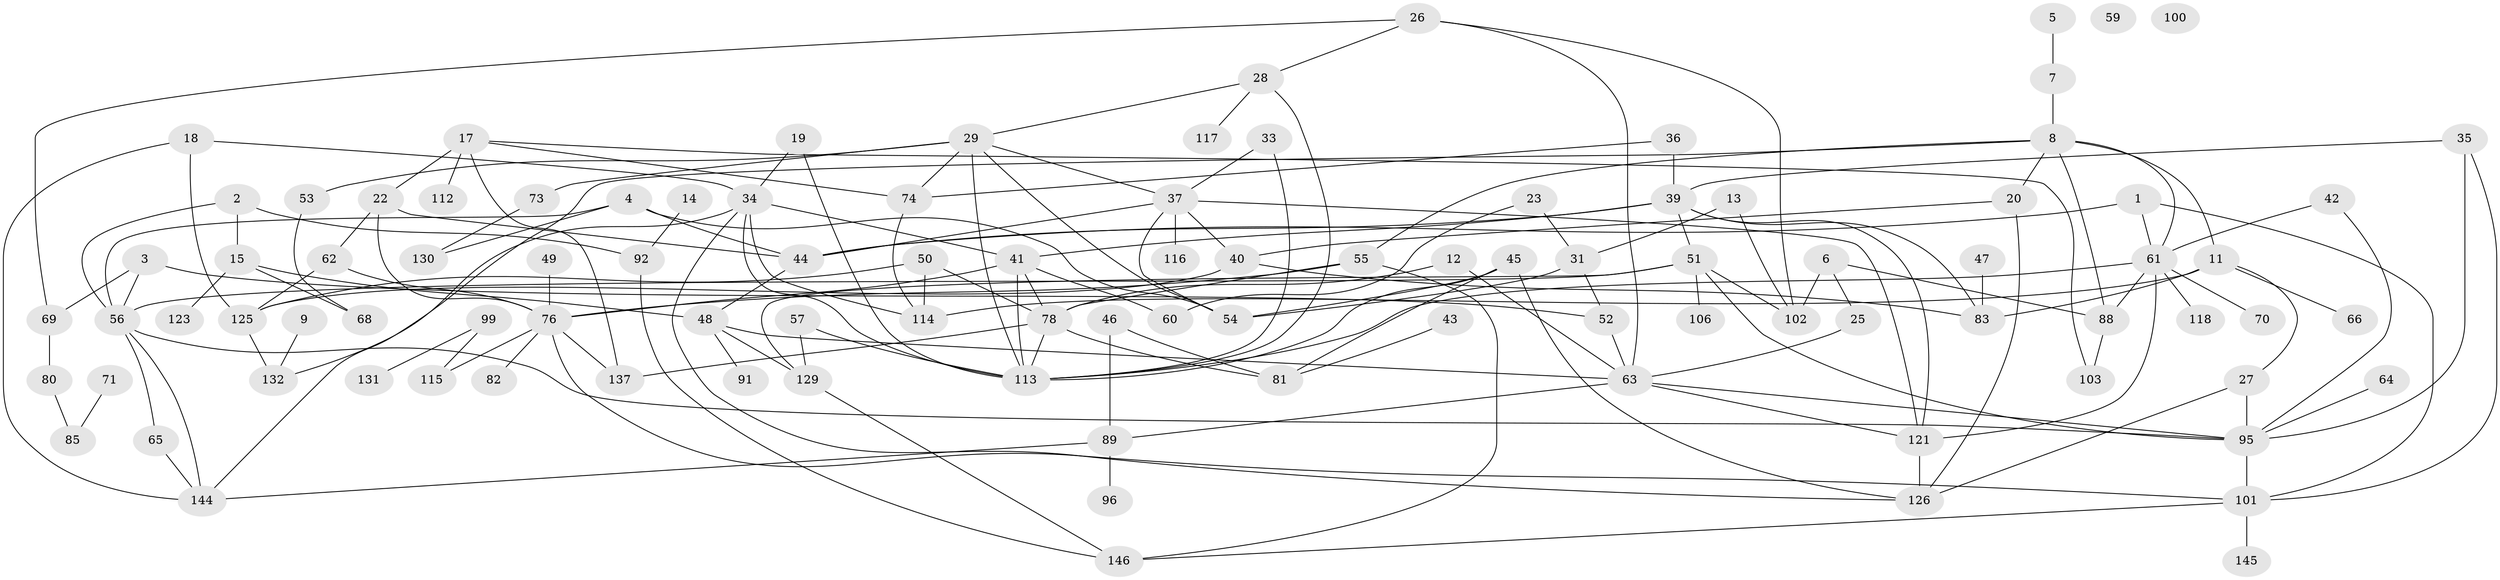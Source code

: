 // Generated by graph-tools (version 1.1) at 2025/23/03/03/25 07:23:25]
// undirected, 102 vertices, 169 edges
graph export_dot {
graph [start="1"]
  node [color=gray90,style=filled];
  1;
  2 [super="+10"];
  3 [super="+16"];
  4 [super="+143"];
  5;
  6;
  7;
  8 [super="+77"];
  9;
  11 [super="+24"];
  12;
  13 [super="+110"];
  14;
  15 [super="+21"];
  17 [super="+139"];
  18;
  19 [super="+127"];
  20 [super="+104"];
  22 [super="+58"];
  23;
  25;
  26 [super="+87"];
  27 [super="+108"];
  28;
  29 [super="+30"];
  31 [super="+32"];
  33;
  34 [super="+111"];
  35;
  36;
  37 [super="+38"];
  39 [super="+72"];
  40 [super="+105"];
  41 [super="+90"];
  42;
  43;
  44 [super="+84"];
  45;
  46;
  47;
  48;
  49;
  50 [super="+75"];
  51 [super="+94"];
  52 [super="+109"];
  53;
  54 [super="+141"];
  55 [super="+86"];
  56 [super="+122"];
  57;
  59;
  60 [super="+67"];
  61 [super="+79"];
  62 [super="+140"];
  63 [super="+119"];
  64;
  65;
  66;
  68 [super="+134"];
  69;
  70;
  71 [super="+98"];
  73 [super="+138"];
  74;
  76 [super="+93"];
  78 [super="+97"];
  80;
  81 [super="+136"];
  82;
  83;
  85;
  88;
  89 [super="+107"];
  91;
  92 [super="+124"];
  95 [super="+120"];
  96;
  99 [super="+142"];
  100;
  101 [super="+128"];
  102;
  103;
  106;
  112;
  113 [super="+135"];
  114;
  115;
  116;
  117;
  118;
  121 [super="+133"];
  123;
  125;
  126;
  129;
  130;
  131;
  132;
  137;
  144 [super="+147"];
  145;
  146;
  1 -- 44;
  1 -- 61;
  1 -- 101;
  2 -- 92 [weight=2];
  2 -- 15 [weight=2];
  2 -- 56;
  3 -- 52;
  3 -- 56;
  3 -- 69;
  4 -- 54;
  4 -- 130;
  4 -- 44;
  4 -- 56;
  5 -- 7;
  6 -- 25;
  6 -- 88;
  6 -- 102;
  7 -- 8;
  8 -- 61;
  8 -- 88;
  8 -- 144;
  8 -- 11;
  8 -- 55;
  8 -- 20;
  9 -- 132;
  11 -- 27;
  11 -- 66;
  11 -- 83;
  11 -- 114;
  12 -- 63;
  12 -- 78;
  13 -- 31;
  13 -- 102;
  14 -- 92;
  15 -- 123;
  15 -- 48;
  15 -- 68;
  17 -- 103;
  17 -- 112;
  17 -- 22 [weight=2];
  17 -- 137;
  17 -- 74;
  18 -- 34;
  18 -- 125;
  18 -- 144;
  19 -- 113;
  19 -- 34;
  20 -- 40;
  20 -- 126;
  22 -- 76;
  22 -- 44;
  22 -- 62;
  23 -- 31;
  23 -- 60;
  25 -- 63;
  26 -- 28;
  26 -- 102;
  26 -- 69;
  26 -- 63;
  27 -- 126;
  27 -- 95;
  28 -- 29;
  28 -- 113;
  28 -- 117;
  29 -- 74;
  29 -- 113;
  29 -- 53;
  29 -- 73;
  29 -- 37;
  29 -- 54;
  31 -- 54;
  31 -- 52;
  33 -- 37;
  33 -- 113;
  34 -- 126;
  34 -- 113;
  34 -- 114;
  34 -- 132;
  34 -- 41;
  35 -- 101;
  35 -- 39;
  35 -- 95;
  36 -- 74;
  36 -- 39;
  37 -- 116;
  37 -- 44;
  37 -- 121;
  37 -- 54;
  37 -- 40;
  39 -- 41;
  39 -- 83;
  39 -- 51;
  39 -- 44;
  39 -- 121;
  40 -- 125;
  40 -- 83;
  41 -- 60;
  41 -- 76;
  41 -- 78;
  41 -- 113;
  42 -- 61;
  42 -- 95;
  43 -- 81;
  44 -- 48;
  45 -- 126;
  45 -- 113;
  45 -- 54;
  45 -- 81;
  46 -- 81;
  46 -- 89;
  47 -- 83;
  48 -- 91;
  48 -- 129;
  48 -- 63;
  49 -- 76;
  50 -- 114;
  50 -- 125;
  50 -- 78;
  51 -- 102;
  51 -- 129;
  51 -- 56;
  51 -- 106;
  51 -- 95;
  52 -- 63;
  53 -- 68;
  55 -- 146;
  55 -- 76;
  55 -- 78;
  56 -- 65;
  56 -- 95;
  56 -- 144;
  57 -- 113;
  57 -- 129;
  61 -- 118;
  61 -- 113;
  61 -- 70;
  61 -- 88;
  61 -- 121;
  62 -- 76;
  62 -- 125;
  63 -- 89;
  63 -- 121;
  63 -- 95;
  64 -- 95;
  65 -- 144;
  69 -- 80;
  71 -- 85;
  73 -- 130;
  74 -- 114;
  76 -- 115;
  76 -- 137;
  76 -- 101;
  76 -- 82;
  78 -- 113;
  78 -- 81;
  78 -- 137;
  80 -- 85;
  88 -- 103;
  89 -- 144;
  89 -- 96;
  92 -- 146;
  95 -- 101;
  99 -- 131;
  99 -- 115;
  101 -- 146;
  101 -- 145;
  121 -- 126;
  125 -- 132;
  129 -- 146;
}
